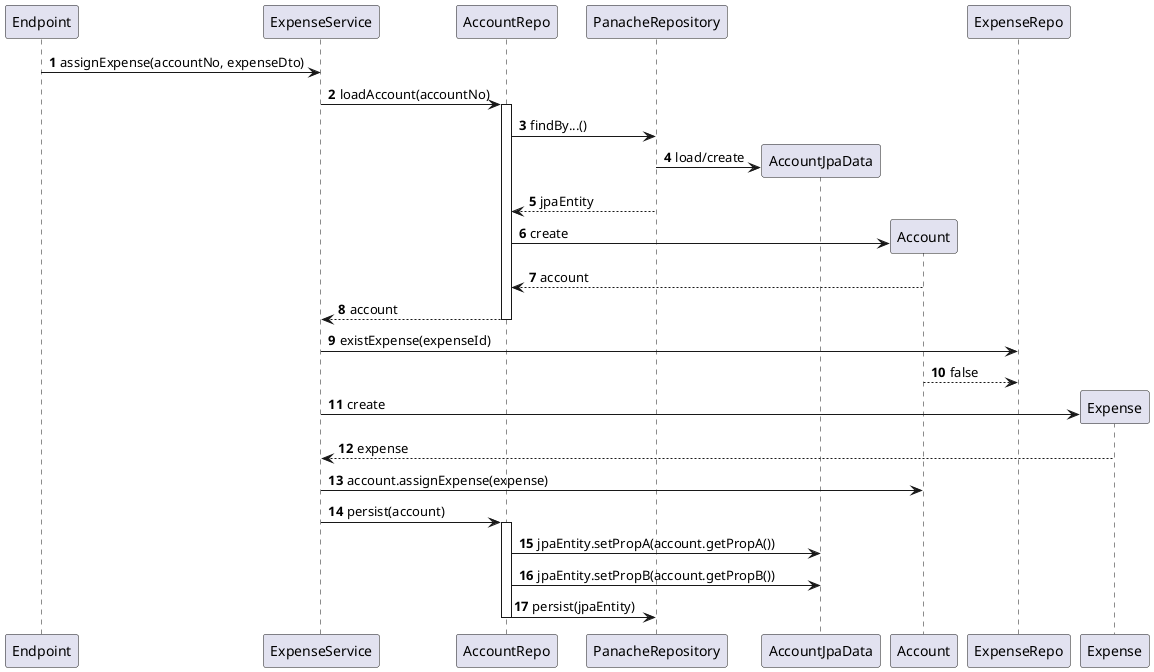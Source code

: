 @startuml
'https://plantuml.com/sequence-diagram

autonumber

Endpoint -> ExpenseService: assignExpense(accountNo, expenseDto)

ExpenseService -> AccountRepo: loadAccount(accountNo)
activate AccountRepo
AccountRepo -> PanacheRepository: findBy...()
PanacheRepository -> AccountJpaData **: load/create
AccountRepo <-- PanacheRepository: jpaEntity
AccountRepo -> Account **: create
AccountRepo <-- Account: account
ExpenseService <-- AccountRepo: account
deactivate

ExpenseService -> ExpenseRepo: existExpense(expenseId)
ExpenseRepo <-- Account: false

ExpenseService -> Expense **: create
ExpenseService <-- Expense: expense
ExpenseService -> Account: account.assignExpense(expense)

ExpenseService -> AccountRepo: persist(account)
activate AccountRepo
AccountRepo -> AccountJpaData: jpaEntity.setPropA(account.getPropA())
AccountRepo -> AccountJpaData: jpaEntity.setPropB(account.getPropB())
AccountRepo -> PanacheRepository: persist(jpaEntity)
deactivate AccountRepo

@enduml